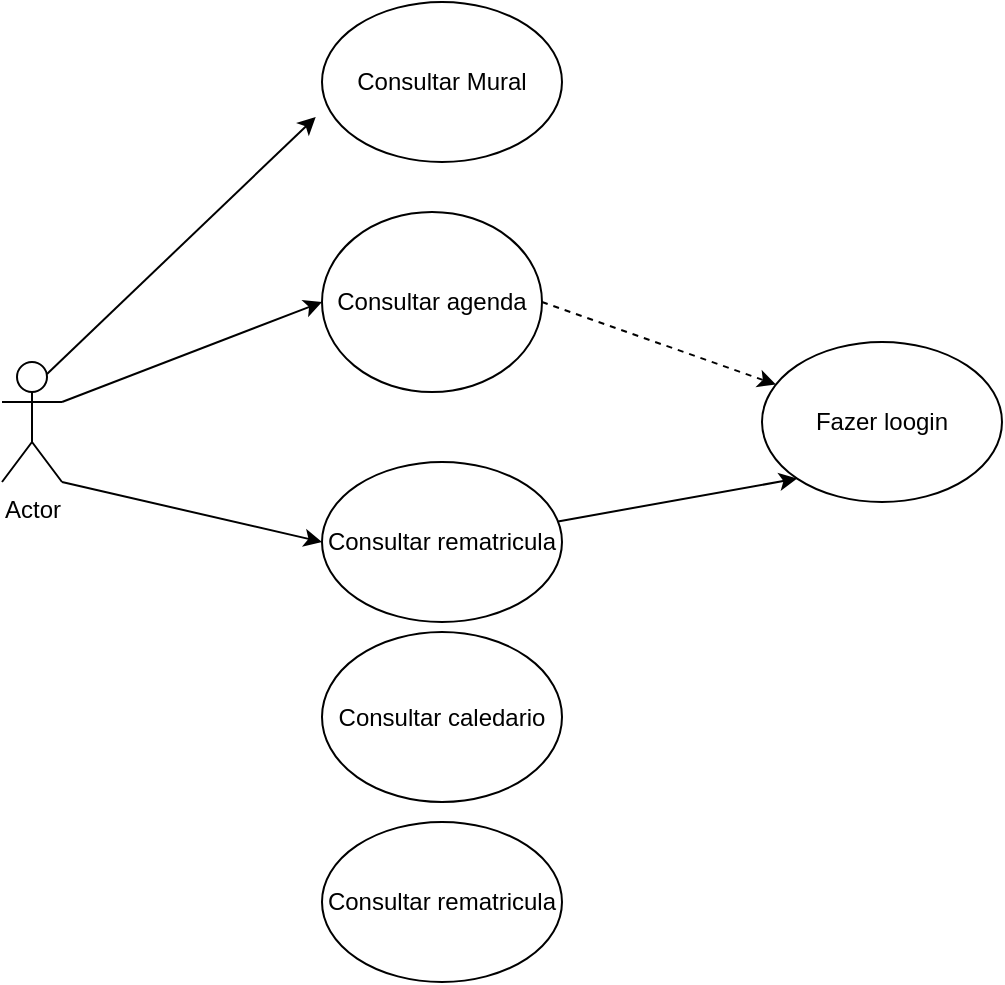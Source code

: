<mxfile version="24.0.5" type="device">
  <diagram name="Página-1" id="F0eF4O_PR1IcMT1CeqN9">
    <mxGraphModel dx="1500" dy="746" grid="1" gridSize="35" guides="1" tooltips="1" connect="1" arrows="1" fold="1" page="1" pageScale="1" pageWidth="690" pageHeight="980" math="0" shadow="0">
      <root>
        <mxCell id="0" />
        <mxCell id="1" parent="0" />
        <mxCell id="f158t_sfv2qWzC_w8PwX-10" style="rounded=0;orthogonalLoop=1;jettySize=auto;html=1;exitX=1;exitY=0.333;exitDx=0;exitDy=0;exitPerimeter=0;entryX=0;entryY=0.5;entryDx=0;entryDy=0;" edge="1" parent="1" source="f158t_sfv2qWzC_w8PwX-1" target="f158t_sfv2qWzC_w8PwX-4">
          <mxGeometry relative="1" as="geometry" />
        </mxCell>
        <mxCell id="f158t_sfv2qWzC_w8PwX-11" style="edgeStyle=none;rounded=0;orthogonalLoop=1;jettySize=auto;html=1;exitX=1;exitY=1;exitDx=0;exitDy=0;exitPerimeter=0;entryX=0;entryY=0.5;entryDx=0;entryDy=0;" edge="1" parent="1" source="f158t_sfv2qWzC_w8PwX-1" target="f158t_sfv2qWzC_w8PwX-3">
          <mxGeometry relative="1" as="geometry" />
        </mxCell>
        <mxCell id="f158t_sfv2qWzC_w8PwX-1" value="Actor" style="shape=umlActor;verticalLabelPosition=bottom;verticalAlign=top;html=1;outlineConnect=0;" vertex="1" parent="1">
          <mxGeometry x="430" y="180" width="30" height="60" as="geometry" />
        </mxCell>
        <mxCell id="f158t_sfv2qWzC_w8PwX-9" style="rounded=0;orthogonalLoop=1;jettySize=auto;html=1;entryX=0;entryY=1;entryDx=0;entryDy=0;" edge="1" parent="1" source="f158t_sfv2qWzC_w8PwX-3" target="f158t_sfv2qWzC_w8PwX-7">
          <mxGeometry relative="1" as="geometry" />
        </mxCell>
        <mxCell id="f158t_sfv2qWzC_w8PwX-3" value="Consultar rematricula" style="ellipse;whiteSpace=wrap;html=1;shadow=0;" vertex="1" parent="1">
          <mxGeometry x="590" y="230" width="120" height="80" as="geometry" />
        </mxCell>
        <mxCell id="f158t_sfv2qWzC_w8PwX-8" style="rounded=0;orthogonalLoop=1;jettySize=auto;html=1;exitX=1;exitY=0.5;exitDx=0;exitDy=0;dashed=1;" edge="1" parent="1" source="f158t_sfv2qWzC_w8PwX-4" target="f158t_sfv2qWzC_w8PwX-7">
          <mxGeometry relative="1" as="geometry" />
        </mxCell>
        <mxCell id="f158t_sfv2qWzC_w8PwX-4" value="Consultar agenda" style="ellipse;whiteSpace=wrap;html=1;shadow=0;" vertex="1" parent="1">
          <mxGeometry x="590" y="105" width="110" height="90" as="geometry" />
        </mxCell>
        <mxCell id="f158t_sfv2qWzC_w8PwX-7" value="Fazer loogin" style="ellipse;whiteSpace=wrap;html=1;shadow=0;" vertex="1" parent="1">
          <mxGeometry x="810" y="170" width="120" height="80" as="geometry" />
        </mxCell>
        <mxCell id="f158t_sfv2qWzC_w8PwX-12" value="Consultar Mural" style="ellipse;whiteSpace=wrap;html=1;shadow=0;" vertex="1" parent="1">
          <mxGeometry x="590" width="120" height="80" as="geometry" />
        </mxCell>
        <mxCell id="f158t_sfv2qWzC_w8PwX-51" style="edgeStyle=none;rounded=0;orthogonalLoop=1;jettySize=auto;html=1;exitX=0.75;exitY=0.1;exitDx=0;exitDy=0;exitPerimeter=0;entryX=-0.026;entryY=0.718;entryDx=0;entryDy=0;entryPerimeter=0;" edge="1" parent="1" source="f158t_sfv2qWzC_w8PwX-1" target="f158t_sfv2qWzC_w8PwX-12">
          <mxGeometry relative="1" as="geometry" />
        </mxCell>
        <mxCell id="f158t_sfv2qWzC_w8PwX-52" value="Consultar caledario" style="ellipse;whiteSpace=wrap;html=1;shadow=0;" vertex="1" parent="1">
          <mxGeometry x="590" y="315" width="120" height="85" as="geometry" />
        </mxCell>
        <mxCell id="f158t_sfv2qWzC_w8PwX-53" value="Consultar rematricula" style="ellipse;whiteSpace=wrap;html=1;shadow=0;" vertex="1" parent="1">
          <mxGeometry x="590" y="410" width="120" height="80" as="geometry" />
        </mxCell>
      </root>
    </mxGraphModel>
  </diagram>
</mxfile>
